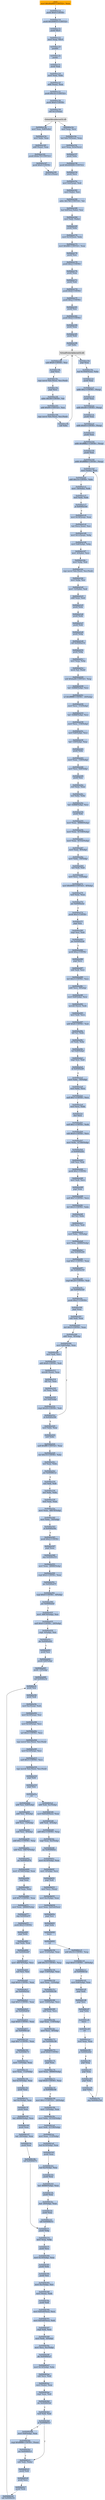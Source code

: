 digraph G {
node[shape=rectangle,style=filled,fillcolor=lightsteelblue,color=lightsteelblue]
bgcolor="transparent"
a0x0040a10fmovl_0x40a000UINT32_eax[label="start\nmovl $0x40a000<UINT32>, %eax",color="lightgrey",fillcolor="orange"];
a0x0040a114pushl_0x0UINT8[label="0x0040a114\npushl $0x0<UINT8>"];
a0x0040a116pushl_0x408055UINT32[label="0x0040a116\npushl $0x408055<UINT32>"];
a0x0040a11bpushl_fs_0[label="0x0040a11b\npushl %fs:0"];
a0x0040a122movl_esp_fs_0[label="0x0040a122\nmovl %esp, %fs:0"];
a0x0040a129pushfw_[label="0x0040a129\npushfw "];
a0x0040a12bpusha_[label="0x0040a12b\npusha "];
a0x0040a12cpushl_eax[label="0x0040a12c\npushl %eax"];
a0x0040a12dmovl_eax_ebx[label="0x0040a12d\nmovl %eax, %ebx"];
a0x0040a12faddl_eax__eax[label="0x0040a12f\naddl (%eax), %eax"];
a0x0040a131pushl_0x32cUINT32[label="0x0040a131\npushl $0x32c<UINT32>"];
a0x0040a136pushl_0x0UINT8[label="0x0040a136\npushl $0x0<UINT8>"];
a0x0040a138call_0x1ceax_[label="0x0040a138\ncall 0x1c(%eax)"];
GlobalAlloc_kernel32_dll[label="GlobalAlloc@kernel32.dll",color="lightgrey",fillcolor="lightgrey"];
a0x0040a13bmovl_eax_0x8ebx_[label="0x0040a13b\nmovl %eax, 0x8(%ebx)"];
a0x0040a13emovl_ebx_eax[label="0x0040a13e\nmovl %ebx, %eax"];
a0x0040a140addl_eax__eax[label="0x0040a140\naddl (%eax), %eax"];
a0x0040a142pushl_0xbc70UINT32[label="0x0040a142\npushl $0xbc70<UINT32>"];
a0x0040a147pushl_0x0UINT8[label="0x0040a147\npushl $0x0<UINT8>"];
a0x0040a149call_0x1ceax_[label="0x0040a149\ncall 0x1c(%eax)"];
a0x0040a14cmovl_esp_ecx[label="0x0040a14c\nmovl %esp, %ecx"];
a0x0040a14eleal_0xbc70eax__esp[label="0x0040a14e\nleal 0xbc70(%eax), %esp"];
a0x0040a154movl_esp_0x2eecx_[label="0x0040a154\nmovl %esp, 0x2e(%ecx)"];
a0x0040a157pushl_ebx[label="0x0040a157\npushl %ebx"];
a0x0040a158pushl_0x400000UINT32[label="0x0040a158\npushl $0x400000<UINT32>"];
a0x0040a15dpushl_ecx[label="0x0040a15d\npushl %ecx"];
a0x0040a15emovl_0x4esp__edi[label="0x0040a15e\nmovl 0x4(%esp), %edi"];
a0x0040a162movl_ebx__esi[label="0x0040a162\nmovl (%ebx), %esi"];
a0x0040a164addw_0x780UINT16_di[label="0x0040a164\naddw $0x780<UINT16>, %di"];
a0x0040a169leal_0x8esiebx__esi[label="0x0040a169\nleal 0x8(%esi,%ebx), %esi"];
a0x0040a16dmovl_edi_ebx_[label="0x0040a16d\nmovl %edi, (%ebx)"];
a0x0040a16fpushl_ebx[label="0x0040a16f\npushl %ebx"];
a0x0040a170movl_0x10esi__ebx[label="0x0040a170\nmovl 0x10(%esi), %ebx"];
a0x0040a173movl_0x880UINT32_eax[label="0x0040a173\nmovl $0x880<UINT32>, %eax"];
a0x0040a178pushl_esi[label="0x0040a178\npushl %esi"];
a0x0040a179pushl_0x2UINT8[label="0x0040a179\npushl $0x2<UINT8>"];
a0x0040a17bpushl_eax[label="0x0040a17b\npushl %eax"];
a0x0040a17cpushl_edi[label="0x0040a17c\npushl %edi"];
a0x0040a17dpushl_0x6UINT8[label="0x0040a17d\npushl $0x6<UINT8>"];
a0x0040a17fpushl_0xaUINT8[label="0x0040a17f\npushl $0xa<UINT8>"];
a0x0040a181pushl_esi[label="0x0040a181\npushl %esi"];
a0x0040a182pushl_0x4UINT8[label="0x0040a182\npushl $0x4<UINT8>"];
a0x0040a184pushl_eax[label="0x0040a184\npushl %eax"];
a0x0040a185pushl_edi[label="0x0040a185\npushl %edi"];
a0x0040a186call_ebx[label="0x0040a186\ncall %ebx"];
VirtualProtect_kernel32_dll[label="VirtualProtect@kernel32.dll",color="lightgrey",fillcolor="lightgrey"];
a0x0040a188subl_0x8UINT8_esi[label="0x0040a188\nsubl $0x8<UINT8>, %esi"];
a0x0040a18bpopl_ecx[label="0x0040a18b\npopl %ecx"];
a0x0040a18crepz_movsl_ds_esi__es_edi_[label="0x0040a18c\nrepz movsl %ds:(%esi), %es:(%edi)"];
a0x0040a18epopl_ecx[label="0x0040a18e\npopl %ecx"];
a0x0040a18faddw_0x58UINT8_di[label="0x0040a18f\naddw $0x58<UINT8>, %di"];
a0x0040a193addl_0x90UINT32_esi[label="0x0040a193\naddl $0x90<UINT32>, %esi"];
a0x0040a199repz_movsl_ds_esi__es_edi_[label="0x0040a199\nrepz movsl %ds:(%esi), %es:(%edi)"];
a0x0040a19bcall_ebx[label="0x0040a19b\ncall %ebx"];
a0x0040a19dpopl_eax[label="0x0040a19d\npopl %eax"];
a0x0040a19eleal_0x1644eax__ebx[label="0x0040a19e\nleal 0x1644(%eax), %ebx"];
a0x0040a1a4pushl_eax[label="0x0040a1a4\npushl %eax"];
a0x0040a1a5addb_0xcUINT8_esp_[label="0x0040a1a5\naddb $0xc<UINT8>, (%esp)"];
a0x0040a1a9pushl_eax[label="0x0040a1a9\npushl %eax"];
a0x0040a1aaaddb_0x46UINT8_esp_[label="0x0040a1aa\naddb $0x46<UINT8>, (%esp)"];
a0x0040a1aepushl_eax[label="0x0040a1ae\npushl %eax"];
a0x0040a1afaddb_0x65UINT8_esp_[label="0x0040a1af\naddb $0x65<UINT8>, (%esp)"];
a0x0040a1b3pushl_eax[label="0x0040a1b3\npushl %eax"];
a0x0040a1b4addb_0xffffffa1UINT8_esp_[label="0x0040a1b4\naddb $0xffffffa1<UINT8>, (%esp)"];
a0x0040a1b8pushl_eax[label="0x0040a1b8\npushl %eax"];
a0x0040a1b9addb_0xffffffbfUINT8_esp_[label="0x0040a1b9\naddb $0xffffffbf<UINT8>, (%esp)"];
a0x0040a1bdmovl_ebx__ecx[label="0x0040a1bd\nmovl (%ebx), %ecx"];
a0x0040a1bfaddl_0x14UINT8_ebx[label="0x0040a1bf\naddl $0x14<UINT8>, %ebx"];
a0x0040a1c2movl__16ebx__edx[label="0x0040a1c2\nmovl -16(%ebx), %edx"];
a0x0040a1c5testl_edx_edx[label="0x0040a1c5\ntestl %edx, %edx"];
a0x0040a1c7je_0x0040a1bd[label="0x0040a1c7\nje 0x0040a1bd"];
a0x0040a1c9movl_0x18esp__eax[label="0x0040a1c9\nmovl 0x18(%esp), %eax"];
a0x0040a1cdleal_ecxeax__esi[label="0x0040a1cd\nleal (%ecx,%eax), %esi"];
a0x0040a1d0movl_0x1cesp__ebp[label="0x0040a1d0\nmovl 0x1c(%esp), %ebp"];
a0x0040a1d4movl_0x8ebp__ebp[label="0x0040a1d4\nmovl 0x8(%ebp), %ebp"];
a0x0040a1d7movl__4ebx__ecx[label="0x0040a1d7\nmovl -4(%ebx), %ecx"];
a0x0040a1damovl_ebp_edi[label="0x0040a1da\nmovl %ebp, %edi"];
a0x0040a1dcrepz_movsl_ds_esi__es_edi_[label="0x0040a1dc\nrepz movsl %ds:(%esi), %es:(%edi)"];
a0x0040a1demovl_ebp_esi[label="0x0040a1de\nmovl %ebp, %esi"];
a0x0040a1e0movl__12ebx__edi[label="0x0040a1e0\nmovl -12(%ebx), %edi"];
a0x0040a1e3addl_eax_edi[label="0x0040a1e3\naddl %eax, %edi"];
a0x0040a1e5pushl_ebx[label="0x0040a1e5\npushl %ebx"];
a0x0040a1e6pushl_edx[label="0x0040a1e6\npushl %edx"];
a0x0040a1e7pushl_edi[label="0x0040a1e7\npushl %edi"];
a0x0040a1e8pushl_ebp[label="0x0040a1e8\npushl %ebp"];
a0x0040a1e9call_0x0040a21b[label="0x0040a1e9\ncall 0x0040a21b"];
a0x0040a21bpushl_ebp[label="0x0040a21b\npushl %ebp"];
a0x0040a21cmovl_esp_ebp[label="0x0040a21c\nmovl %esp, %ebp"];
a0x0040a21emovb_al_edi_[label="0x0040a21e\nmovb %al, (%edi)"];
a0x0040a220subl_0xbad8UINT32_esp[label="0x0040a220\nsubl $0xbad8<UINT32>, %esp"];
a0x0040a226leal__32888ebp__ecx[label="0x0040a226\nleal -32888(%ebp), %ecx"];
a0x0040a22corl_0xffffffffUINT8__20ebp_[label="0x0040a22c\norl $0xffffffff<UINT8>, -20(%ebp)"];
a0x0040a230movl_ecx__112ebp_[label="0x0040a230\nmovl %ecx, -112(%ebp)"];
a0x0040a233leal__32888ebp__ecx[label="0x0040a233\nleal -32888(%ebp), %ecx"];
a0x0040a239movl_ecx__116ebp_[label="0x0040a239\nmovl %ecx, -116(%ebp)"];
a0x0040a23cmovl_0x8ebp__ecx[label="0x0040a23c\nmovl 0x8(%ebp), %ecx"];
a0x0040a23fleal__120ebp__eax[label="0x0040a23f\nleal -120(%ebp), %eax"];
a0x0040a242pushl_ebx[label="0x0040a242\npushl %ebx"];
a0x0040a243movl_eax__120ebp_[label="0x0040a243\nmovl %eax, -120(%ebp)"];
a0x0040a246movl_ecx_0x8ebp_[label="0x0040a246\nmovl %ecx, 0x8(%ebp)"];
a0x0040a249pushl_esi[label="0x0040a249\npushl %esi"];
a0x0040a24axorl_eax_eax[label="0x0040a24a\nxorl %eax, %eax"];
a0x0040a24cxorl_ebx_ebx[label="0x0040a24c\nxorl %ebx, %ebx"];
a0x0040a24eleal__32888ebp__ecx[label="0x0040a24e\nleal -32888(%ebp), %ecx"];
a0x0040a254pushl_edi[label="0x0040a254\npushl %edi"];
a0x0040a255movl_eax__46680ebp_[label="0x0040a255\nmovl %eax, -46680(%ebp)"];
a0x0040a25bmovl_eax__41536ebp_[label="0x0040a25b\nmovl %eax, -41536(%ebp)"];
a0x0040a261movl_eax__41532ebp_[label="0x0040a261\nmovl %eax, -41532(%ebp)"];
a0x0040a267movl_eax__8ebp_[label="0x0040a267\nmovl %eax, -8(%ebp)"];
a0x0040a26amovl_ebx__16ebp_[label="0x0040a26a\nmovl %ebx, -16(%ebp)"];
a0x0040a26dxorl_edi_edi[label="0x0040a26d\nxorl %edi, %edi"];
a0x0040a26fmovl_ecx__12ebp_[label="0x0040a26f\nmovl %ecx, -12(%ebp)"];
a0x0040a272movl_0x8000UINT32__4ebp_[label="0x0040a272\nmovl $0x8000<UINT32>, -4(%ebp)"];
a0x0040a279testl_eax_eax[label="0x0040a279\ntestl %eax, %eax"];
a0x0040a27bjne_0x0040a2ee[label="0x0040a27b\njne 0x0040a2ee"];
a0x0040a27dpushl_0x3UINT8[label="0x0040a27d\npushl $0x3<UINT8>"];
a0x0040a27fpopl_esi[label="0x0040a27f\npopl %esi"];
a0x0040a280cmpl_esi_edi[label="0x0040a280\ncmpl %esi, %edi"];
a0x0040a282jae_0x0040a2a8[label="0x0040a282\njae 0x0040a2a8"];
a0x0040a284pushl_0xaUINT8[label="0x0040a284\npushl $0xa<UINT8>"];
a0x0040a286popl_ecx[label="0x0040a286\npopl %ecx"];
a0x0040a287subl_edi_ecx[label="0x0040a287\nsubl %edi, %ecx"];
a0x0040a289shrl_0x3UINT8_ecx[label="0x0040a289\nshrl $0x3<UINT8>, %ecx"];
a0x0040a28caddl_ecx__8ebp_[label="0x0040a28c\naddl %ecx, -8(%ebp)"];
a0x0040a28fmovl_0x8ebp__ecx[label="0x0040a28f\nmovl 0x8(%ebp), %ecx"];
a0x0040a292movzbl_ecx__edx[label="0x0040a292\nmovzbl (%ecx), %edx"];
a0x0040a295movl_edi_ecx[label="0x0040a295\nmovl %edi, %ecx"];
a0x0040a297addl_0x8UINT8_edi[label="0x0040a297\naddl $0x8<UINT8>, %edi"];
a0x0040a29ashll_cl_edx[label="0x0040a29a\nshll %cl, %edx"];
a0x0040a29corl_edx_ebx[label="0x0040a29c\norl %edx, %ebx"];
a0x0040a29eincl_0x8ebp_[label="0x0040a29e\nincl 0x8(%ebp)"];
a0x0040a2a1cmpl_esi_edi[label="0x0040a2a1\ncmpl %esi, %edi"];
a0x0040a2a3jb_0x0040a28f[label="0x0040a2a3\njb 0x0040a28f"];
a0x0040a2a5movl_ebx__16ebp_[label="0x0040a2a5\nmovl %ebx, -16(%ebp)"];
a0x0040a2a8movl_ebx_ecx[label="0x0040a2a8\nmovl %ebx, %ecx"];
a0x0040a2aaandl_0x7UINT8_ecx[label="0x0040a2aa\nandl $0x7<UINT8>, %ecx"];
a0x0040a2admovl_ecx_edx[label="0x0040a2ad\nmovl %ecx, %edx"];
a0x0040a2afshrl_ecx[label="0x0040a2af\nshrl %ecx"];
a0x0040a2b1andl_0x1UINT8_edx[label="0x0040a2b1\nandl $0x1<UINT8>, %edx"];
a0x0040a2b4subl_0x0UINT8_ecx[label="0x0040a2b4\nsubl $0x0<UINT8>, %ecx"];
a0x0040a2b7movl_edx__41540ebp_[label="0x0040a2b7\nmovl %edx, -41540(%ebp)"];
a0x0040a2bdje_0x0040a2d2[label="0x0040a2bd\nje 0x0040a2d2"];
a0x0040a2d2subl_esi_edi[label="0x0040a2d2\nsubl %esi, %edi"];
a0x0040a2d4pushl_0x1UINT8[label="0x0040a2d4\npushl $0x1<UINT8>"];
a0x0040a2d6movl_edi_ecx[label="0x0040a2d6\nmovl %edi, %ecx"];
a0x0040a2d8popl_eax[label="0x0040a2d8\npopl %eax"];
a0x0040a2d9andl_0x7UINT8_ecx[label="0x0040a2d9\nandl $0x7<UINT8>, %ecx"];
a0x0040a2dcshrl_0x3UINT8_ebx[label="0x0040a2dc\nshrl $0x3<UINT8>, %ebx"];
a0x0040a2dfshrl_cl_ebx[label="0x0040a2df\nshrl %cl, %ebx"];
a0x0040a2e1subl_ecx_edi[label="0x0040a2e1\nsubl %ecx, %edi"];
a0x0040a2e3movl_ebx__16ebp_[label="0x0040a2e3\nmovl %ebx, -16(%ebp)"];
a0x0040a2e6movl_eax__46680ebp_[label="0x0040a2e6\nmovl %eax, -46680(%ebp)"];
a0x0040a2ecjmp_0x0040a2f4[label="0x0040a2ec\njmp 0x0040a2f4"];
a0x0040a2f4cmpl_0x1UINT8_eax[label="0x0040a2f4\ncmpl $0x1<UINT8>, %eax"];
a0x0040a2f7jne_0x0040a359[label="0x0040a2f7\njne 0x0040a359"];
a0x0040a2f9cmpl_0x20UINT8_edi[label="0x0040a2f9\ncmpl $0x20<UINT8>, %edi"];
a0x0040a2fcjae_0x0040a320[label="0x0040a2fc\njae 0x0040a320"];
a0x0040a2fepushl_0x27UINT8[label="0x0040a2fe\npushl $0x27<UINT8>"];
a0x0040a300popl_eax[label="0x0040a300\npopl %eax"];
a0x0040a301subl_edi_eax[label="0x0040a301\nsubl %edi, %eax"];
a0x0040a303shrl_0x3UINT8_eax[label="0x0040a303\nshrl $0x3<UINT8>, %eax"];
a0x0040a306addl_eax__8ebp_[label="0x0040a306\naddl %eax, -8(%ebp)"];
a0x0040a309movl_0x8ebp__eax[label="0x0040a309\nmovl 0x8(%ebp), %eax"];
a0x0040a30cmovl_edi_ecx[label="0x0040a30c\nmovl %edi, %ecx"];
a0x0040a30eaddl_0x8UINT8_edi[label="0x0040a30e\naddl $0x8<UINT8>, %edi"];
a0x0040a311movzbl_eax__eax[label="0x0040a311\nmovzbl (%eax), %eax"];
a0x0040a314shll_cl_eax[label="0x0040a314\nshll %cl, %eax"];
a0x0040a316orl_eax_ebx[label="0x0040a316\norl %eax, %ebx"];
a0x0040a318incl_0x8ebp_[label="0x0040a318\nincl 0x8(%ebp)"];
a0x0040a31bcmpl_0x20UINT8_edi[label="0x0040a31b\ncmpl $0x20<UINT8>, %edi"];
a0x0040a31ejb_0x0040a309[label="0x0040a31e\njb 0x0040a309"];
a0x0040a320movl_ebx_eax[label="0x0040a320\nmovl %ebx, %eax"];
a0x0040a322notl_ebx[label="0x0040a322\nnotl %ebx"];
a0x0040a324andl_0xffffUINT32_eax[label="0x0040a324\nandl $0xffff<UINT32>, %eax"];
a0x0040a329shrl_0x10UINT8_ebx[label="0x0040a329\nshrl $0x10<UINT8>, %ebx"];
a0x0040a32cxorl_eax_ebx[label="0x0040a32c\nxorl %eax, %ebx"];
a0x0040a32ejne_0x0040b1ce[label="0x0040a32e\njne 0x0040b1ce"];
a0x0040a334xorl_edi_edi[label="0x0040a334\nxorl %edi, %edi"];
a0x0040a336xorl_ebx_ebx[label="0x0040a336\nxorl %ebx, %ebx"];
a0x0040a338testl_eax_eax[label="0x0040a338\ntestl %eax, %eax"];
a0x0040a33amovl_eax__46676ebp_[label="0x0040a33a\nmovl %eax, -46676(%ebp)"];
a0x0040a340movl_ebx__16ebp_[label="0x0040a340\nmovl %ebx, -16(%ebp)"];
a0x0040a343je_0x0040a34a[label="0x0040a343\nje 0x0040a34a"];
a0x0040a345pushl_0x2UINT8[label="0x0040a345\npushl $0x2<UINT8>"];
a0x0040a347popl_eax[label="0x0040a347\npopl %eax"];
a0x0040a348jmp_0x0040a353[label="0x0040a348\njmp 0x0040a353"];
a0x0040a353movl_eax__46680ebp_[label="0x0040a353\nmovl %eax, -46680(%ebp)"];
a0x0040a359cmpl_0x2UINT8_eax[label="0x0040a359\ncmpl $0x2<UINT8>, %eax"];
a0x0040a35cjne_0x0040a47f[label="0x0040a35c\njne 0x0040a47f"];
a0x0040a362cmpl_0x0UINT8__4ebp_[label="0x0040a362\ncmpl $0x0<UINT8>, -4(%ebp)"];
a0x0040a366jne_0x0040a42f[label="0x0040a366\njne 0x0040a42f"];
a0x0040a42fmovl__46676ebp__esi[label="0x0040a42f\nmovl -46676(%ebp), %esi"];
a0x0040a435andl_0x0UINT8__20ebp_[label="0x0040a435\nandl $0x0<UINT8>, -20(%ebp)"];
a0x0040a439cmpl__4ebp__esi[label="0x0040a439\ncmpl -4(%ebp), %esi"];
a0x0040a43cjbe_0x0040a441[label="0x0040a43c\njbe 0x0040a441"];
a0x0040a441pushl_esi[label="0x0040a441\npushl %esi"];
a0x0040a442pushl_0x8ebp_[label="0x0040a442\npushl 0x8(%ebp)"];
a0x0040a445pushl__12ebp_[label="0x0040a445\npushl -12(%ebp)"];
a0x0040a448call_0x0040a1fc[label="0x0040a448\ncall 0x0040a1fc"];
a0x0040a1fcpushl_esi[label="0x0040a1fc\npushl %esi"];
a0x0040a1fdpushl_edi[label="0x0040a1fd\npushl %edi"];
a0x0040a1femovl_0xcesp__edi[label="0x0040a1fe\nmovl 0xc(%esp), %edi"];
a0x0040a202movl_0x10esp__esi[label="0x0040a202\nmovl 0x10(%esp), %esi"];
a0x0040a206movl_0x14esp__ecx[label="0x0040a206\nmovl 0x14(%esp), %ecx"];
a0x0040a20asarl_0x2UINT8_ecx[label="0x0040a20a\nsarl $0x2<UINT8>, %ecx"];
a0x0040a20drepz_movsl_ds_esi__es_edi_[label="0x0040a20d\nrepz movsl %ds:(%esi), %es:(%edi)"];
a0x0040a20fmovl_0x14esp__ecx[label="0x0040a20f\nmovl 0x14(%esp), %ecx"];
a0x0040a213andl_0x3UINT8_ecx[label="0x0040a213\nandl $0x3<UINT8>, %ecx"];
a0x0040a216repz_movsb_ds_esi__es_edi_[label="0x0040a216\nrepz movsb %ds:(%esi), %es:(%edi)"];
a0x0040a218popl_edi[label="0x0040a218\npopl %edi"];
a0x0040a219popl_esi[label="0x0040a219\npopl %esi"];
a0x0040a21aret[label="0x0040a21a\nret"];
a0x0040a44daddl_esi_0x8ebp_[label="0x0040a44d\naddl %esi, 0x8(%ebp)"];
a0x0040a450addl_esi__8ebp_[label="0x0040a450\naddl %esi, -8(%ebp)"];
a0x0040a453addl_esi__12ebp_[label="0x0040a453\naddl %esi, -12(%ebp)"];
a0x0040a456subl_esi__4ebp_[label="0x0040a456\nsubl %esi, -4(%ebp)"];
a0x0040a459addl_0xcUINT8_esp[label="0x0040a459\naddl $0xc<UINT8>, %esp"];
a0x0040a45csubl_esi__46676ebp_[label="0x0040a45c\nsubl %esi, -46676(%ebp)"];
a0x0040a462jne_0x0040a479[label="0x0040a462\njne 0x0040a479"];
a0x0040a464movl__41540ebp__eax[label="0x0040a464\nmovl -41540(%ebp), %eax"];
a0x0040a46anegl_eax[label="0x0040a46a\nnegl %eax"];
a0x0040a46csbbl_eax_eax[label="0x0040a46c\nsbbl %eax, %eax"];
a0x0040a46eandl_0x7UINT8_eax[label="0x0040a46e\nandl $0x7<UINT8>, %eax"];
a0x0040a471movl_eax__46680ebp_[label="0x0040a471\nmovl %eax, -46680(%ebp)"];
a0x0040a477jmp_0x0040a47f[label="0x0040a477\njmp 0x0040a47f"];
a0x0040a47fpushl_0x3UINT8[label="0x0040a47f\npushl $0x3<UINT8>"];
a0x0040a481popl_edx[label="0x0040a481\npopl %edx"];
a0x0040a482cmpl_edx_eax[label="0x0040a482\ncmpl %edx, %eax"];
a0x0040a484jne_0x0040a4d7[label="0x0040a484\njne 0x0040a4d7"];
a0x0040a4d7movl__46676ebp__ecx[label="0x0040a4d7\nmovl -46676(%ebp), %ecx"];
a0x0040a4ddxorl_esi_esi[label="0x0040a4dd\nxorl %esi, %esi"];
a0x0040a4dfcmpl_0x4UINT8_eax[label="0x0040a4df\ncmpl $0x4<UINT8>, %eax"];
a0x0040a4e2jne_0x0040a5e2[label="0x0040a4e2\njne 0x0040a5e2"];
a0x0040a5e2cmpl_0x5UINT8_eax[label="0x0040a5e2\ncmpl $0x5<UINT8>, %eax"];
a0x0040a5e5jne_0x0040a834[label="0x0040a5e5\njne 0x0040a834"];
a0x0040a834cmpl_0x6UINT8_eax[label="0x0040a834\ncmpl $0x6<UINT8>, %eax"];
a0x0040a837jne_0x0040b12d[label="0x0040a837\njne 0x0040b12d"];
a0x0040b12dcmpl_0x7UINT8_eax[label="0x0040b12d\ncmpl $0x7<UINT8>, %eax"];
a0x0040b130jne_0x0040b17c[label="0x0040b130\njne 0x0040b17c"];
a0x0040b132movl__12ebp__eax[label="0x0040b132\nmovl -12(%ebp), %eax"];
a0x0040b135movl_eax__112ebp_[label="0x0040b135\nmovl %eax, -112(%ebp)"];
a0x0040b138leal_0x10ebp__eax[label="0x0040b138\nleal 0x10(%ebp), %eax"];
a0x0040b13bpushl_eax[label="0x0040b13b\npushl %eax"];
a0x0040b13cleal_0xcebp__eax[label="0x0040b13c\nleal 0xc(%ebp), %eax"];
a0x0040b13fpushl_eax[label="0x0040b13f\npushl %eax"];
a0x0040b140leal__46680ebp__eax[label="0x0040b140\nleal -46680(%ebp), %eax"];
a0x0040b146pushl_eax[label="0x0040b146\npushl %eax"];
a0x0040b147leal__20ebp__eax[label="0x0040b147\nleal -20(%ebp), %eax"];
a0x0040b14apushl_eax[label="0x0040b14a\npushl %eax"];
a0x0040b14bcall_0x0040b57c[label="0x0040b14b\ncall 0x0040b57c"];
a0x0040b57cpushl_ebp[label="0x0040b57c\npushl %ebp"];
a0x0040b57dmovl_esp_ebp[label="0x0040b57d\nmovl %esp, %ebp"];
a0x0040b57fpushl_ecx[label="0x0040b57f\npushl %ecx"];
a0x0040b580movl_0x10ebp__eax[label="0x0040b580\nmovl 0x10(%ebp), %eax"];
a0x0040b583pushl_ebx[label="0x0040b583\npushl %ebx"];
a0x0040b584pushl_esi[label="0x0040b584\npushl %esi"];
a0x0040b585movl_0xcebp__esi[label="0x0040b585\nmovl 0xc(%ebp), %esi"];
a0x0040b588movl_eax__edx[label="0x0040b588\nmovl (%eax), %edx"];
a0x0040b58apushl_edi[label="0x0040b58a\npushl %edi"];
a0x0040b58bmovl_0xb5e4esi__ecx[label="0x0040b58b\nmovl 0xb5e4(%esi), %ecx"];
a0x0040b591movl_0xb5e8esi__edi[label="0x0040b591\nmovl 0xb5e8(%esi), %edi"];
a0x0040b597cmpl_edi_ecx[label="0x0040b597\ncmpl %edi, %ecx"];
a0x0040b599movl_edx__4ebp_[label="0x0040b599\nmovl %edx, -4(%ebp)"];
a0x0040b59cmovl_ecx_0xcebp_[label="0x0040b59c\nmovl %ecx, 0xc(%ebp)"];
a0x0040b59fjbe_0x0040b5a7[label="0x0040b59f\njbe 0x0040b5a7"];
a0x0040b5a7movl_0x14ebp__ebx[label="0x0040b5a7\nmovl 0x14(%ebp), %ebx"];
a0x0040b5aasubl_ecx_edi[label="0x0040b5aa\nsubl %ecx, %edi"];
a0x0040b5acmovl_ebx__eax[label="0x0040b5ac\nmovl (%ebx), %eax"];
a0x0040b5aecmpl_eax_edi[label="0x0040b5ae\ncmpl %eax, %edi"];
a0x0040b5b0jbe_0x0040b5b4[label="0x0040b5b0\njbe 0x0040b5b4"];
a0x0040b5b4testl_edi_edi[label="0x0040b5b4\ntestl %edi, %edi"];
a0x0040b5b6je_0x0040b5c3[label="0x0040b5b6\nje 0x0040b5c3"];
a0x0040b5b8movl_0x8ebp__eax[label="0x0040b5b8\nmovl 0x8(%ebp), %eax"];
a0x0040b5bbcmpl_0xffffffffUINT8_eax_[label="0x0040b5bb\ncmpl $0xffffffff<UINT8>, (%eax)"];
a0x0040b5bejne_0x0040b5c3[label="0x0040b5be\njne 0x0040b5c3"];
a0x0040b5c3subl_edi_ebx_[label="0x0040b5c3\nsubl %edi, (%ebx)"];
a0x0040b5c5pushl_edi[label="0x0040b5c5\npushl %edi"];
a0x0040b5c6pushl_ecx[label="0x0040b5c6\npushl %ecx"];
a0x0040b5c7pushl_edx[label="0x0040b5c7\npushl %edx"];
a0x0040b5c8call_0x0040a1fc[label="0x0040b5c8\ncall 0x0040a1fc"];
a0x0040b5cdaddl_edi_0xcebp_[label="0x0040b5cd\naddl %edi, 0xc(%ebp)"];
a0x0040b5d0movl_0xb5e0esi__eax[label="0x0040b5d0\nmovl 0xb5e0(%esi), %eax"];
a0x0040b5d6addl_edi__4ebp_[label="0x0040b5d6\naddl %edi, -4(%ebp)"];
a0x0040b5d9addl_0xcUINT8_esp[label="0x0040b5d9\naddl $0xc<UINT8>, %esp"];
a0x0040b5dccmpl_eax_0xcebp_[label="0x0040b5dc\ncmpl %eax, 0xc(%ebp)"];
a0x0040b5dfjne_0x0040b62c[label="0x0040b5df\njne 0x0040b62c"];
a0x0040b62cmovl_0x10ebp__eax[label="0x0040b62c\nmovl 0x10(%ebp), %eax"];
a0x0040b62fmovl__4ebp__ecx[label="0x0040b62f\nmovl -4(%ebp), %ecx"];
a0x0040b632popl_edi[label="0x0040b632\npopl %edi"];
a0x0040b633movl_ecx_eax_[label="0x0040b633\nmovl %ecx, (%eax)"];
a0x0040b635movl_0xcebp__eax[label="0x0040b635\nmovl 0xc(%ebp), %eax"];
a0x0040b638movl_eax_0xb5e4esi_[label="0x0040b638\nmovl %eax, 0xb5e4(%esi)"];
a0x0040b63epopl_esi[label="0x0040b63e\npopl %esi"];
a0x0040b63fpopl_ebx[label="0x0040b63f\npopl %ebx"];
a0x0040b640leave_[label="0x0040b640\nleave "];
a0x0040b641ret[label="0x0040b641\nret"];
a0x0040b150movl__112ebp__eax[label="0x0040b150\nmovl -112(%ebp), %eax"];
a0x0040b153addl_0x10UINT8_esp[label="0x0040b153\naddl $0x10<UINT8>, %esp"];
a0x0040b156cmpl__116ebp__eax[label="0x0040b156\ncmpl -116(%ebp), %eax"];
a0x0040b159movl_eax__12ebp_[label="0x0040b159\nmovl %eax, -12(%ebp)"];
a0x0040b15cjae_0x0040b166[label="0x0040b15c\njae 0x0040b166"];
a0x0040b166movl__120ebp__ecx[label="0x0040b166\nmovl -120(%ebp), %ecx"];
a0x0040b169subl_eax_ecx[label="0x0040b169\nsubl %eax, %ecx"];
a0x0040b16bcmpl_eax__116ebp_[label="0x0040b16b\ncmpl %eax, -116(%ebp)"];
a0x0040b16emovl_ecx__4ebp_[label="0x0040b16e\nmovl %ecx, -4(%ebp)"];
a0x0040b171jne_0x0040b186[label="0x0040b171\njne 0x0040b186"];
a0x0040b173pushl_0x8UINT8[label="0x0040b173\npushl $0x8<UINT8>"];
a0x0040b175popl_eax[label="0x0040b175\npopl %eax"];
a0x0040b176movl_eax__46680ebp_[label="0x0040b176\nmovl %eax, -46680(%ebp)"];
a0x0040b17ccmpl_0x8UINT8_eax[label="0x0040b17c\ncmpl $0x8<UINT8>, %eax"];
a0x0040b17fje_0x0040b194[label="0x0040b17f\nje 0x0040b194"];
a0x0040b194movl_0x1UINT32__20ebp_[label="0x0040b194\nmovl $0x1<UINT32>, -20(%ebp)"];
a0x0040b19bmovl__12ebp__eax[label="0x0040b19b\nmovl -12(%ebp), %eax"];
a0x0040b19emovl_ebx__41532ebp_[label="0x0040b19e\nmovl %ebx, -41532(%ebp)"];
a0x0040b1a4movl_edi__41536ebp_[label="0x0040b1a4\nmovl %edi, -41536(%ebp)"];
a0x0040b1aamovl_eax__112ebp_[label="0x0040b1aa\nmovl %eax, -112(%ebp)"];
a0x0040b1adleal_0x10ebp__eax[label="0x0040b1ad\nleal 0x10(%ebp), %eax"];
a0x0040b1b0pushl_eax[label="0x0040b1b0\npushl %eax"];
a0x0040b1b1leal_0xcebp__eax[label="0x0040b1b1\nleal 0xc(%ebp), %eax"];
a0x0040b1b4pushl_eax[label="0x0040b1b4\npushl %eax"];
a0x0040b1b5leal__46680ebp__eax[label="0x0040b1b5\nleal -46680(%ebp), %eax"];
a0x0040b1bbpushl_eax[label="0x0040b1bb\npushl %eax"];
a0x0040b1bcleal__20ebp__eax[label="0x0040b1bc\nleal -20(%ebp), %eax"];
a0x0040b1bfpushl_eax[label="0x0040b1bf\npushl %eax"];
a0x0040b1c0call_0x0040b57c[label="0x0040b1c0\ncall 0x0040b57c"];
a0x0040b1c5addl_0x10UINT8_esp[label="0x0040b1c5\naddl $0x10<UINT8>, %esp"];
a0x0040b1c8cmpl_0x0UINT8__20ebp_[label="0x0040b1c8\ncmpl $0x0<UINT8>, -20(%ebp)"];
a0x0040b1ccjnl_0x0040b1d2[label="0x0040b1cc\njnl 0x0040b1d2"];
a0x0040b1d2movl_0x8ebp__eax[label="0x0040b1d2\nmovl 0x8(%ebp), %eax"];
a0x0040b1d5popl_edi[label="0x0040b1d5\npopl %edi"];
a0x0040b1d6popl_esi[label="0x0040b1d6\npopl %esi"];
a0x0040b1d7popl_ebx[label="0x0040b1d7\npopl %ebx"];
a0x0040b1d8leave_[label="0x0040b1d8\nleave "];
a0x0040b1d9ret[label="0x0040b1d9\nret"];
a0x0040a1eetestl_eax_eax[label="0x0040a1ee\ntestl %eax, %eax"];
a0x0040a1f0je_0x0040a0d2[label="0x0040a1f0\nje 0x0040a0d2"];
a0x0040a1f6popl_esp[label="0x0040a1f6\npopl %esp"];
a0x0040a1f7popl_eax[label="0x0040a1f7\npopl %eax"];
a0x0040a1f8popl_edx[label="0x0040a1f8\npopl %edx"];
a0x0040a1f9popl_ebx[label="0x0040a1f9\npopl %ebx"];
a0x0040a1fajmp_0x0040a1bd[label="0x0040a1fa\njmp 0x0040a1bd"];
a0x0040a10fmovl_0x40a000UINT32_eax -> a0x0040a114pushl_0x0UINT8 [color="#000000"];
a0x0040a114pushl_0x0UINT8 -> a0x0040a116pushl_0x408055UINT32 [color="#000000"];
a0x0040a116pushl_0x408055UINT32 -> a0x0040a11bpushl_fs_0 [color="#000000"];
a0x0040a11bpushl_fs_0 -> a0x0040a122movl_esp_fs_0 [color="#000000"];
a0x0040a122movl_esp_fs_0 -> a0x0040a129pushfw_ [color="#000000"];
a0x0040a129pushfw_ -> a0x0040a12bpusha_ [color="#000000"];
a0x0040a12bpusha_ -> a0x0040a12cpushl_eax [color="#000000"];
a0x0040a12cpushl_eax -> a0x0040a12dmovl_eax_ebx [color="#000000"];
a0x0040a12dmovl_eax_ebx -> a0x0040a12faddl_eax__eax [color="#000000"];
a0x0040a12faddl_eax__eax -> a0x0040a131pushl_0x32cUINT32 [color="#000000"];
a0x0040a131pushl_0x32cUINT32 -> a0x0040a136pushl_0x0UINT8 [color="#000000"];
a0x0040a136pushl_0x0UINT8 -> a0x0040a138call_0x1ceax_ [color="#000000"];
a0x0040a138call_0x1ceax_ -> GlobalAlloc_kernel32_dll [color="#000000"];
GlobalAlloc_kernel32_dll -> a0x0040a13bmovl_eax_0x8ebx_ [color="#000000"];
a0x0040a13bmovl_eax_0x8ebx_ -> a0x0040a13emovl_ebx_eax [color="#000000"];
a0x0040a13emovl_ebx_eax -> a0x0040a140addl_eax__eax [color="#000000"];
a0x0040a140addl_eax__eax -> a0x0040a142pushl_0xbc70UINT32 [color="#000000"];
a0x0040a142pushl_0xbc70UINT32 -> a0x0040a147pushl_0x0UINT8 [color="#000000"];
a0x0040a147pushl_0x0UINT8 -> a0x0040a149call_0x1ceax_ [color="#000000"];
a0x0040a149call_0x1ceax_ -> GlobalAlloc_kernel32_dll [color="#000000"];
GlobalAlloc_kernel32_dll -> a0x0040a14cmovl_esp_ecx [color="#000000"];
a0x0040a14cmovl_esp_ecx -> a0x0040a14eleal_0xbc70eax__esp [color="#000000"];
a0x0040a14eleal_0xbc70eax__esp -> a0x0040a154movl_esp_0x2eecx_ [color="#000000"];
a0x0040a154movl_esp_0x2eecx_ -> a0x0040a157pushl_ebx [color="#000000"];
a0x0040a157pushl_ebx -> a0x0040a158pushl_0x400000UINT32 [color="#000000"];
a0x0040a158pushl_0x400000UINT32 -> a0x0040a15dpushl_ecx [color="#000000"];
a0x0040a15dpushl_ecx -> a0x0040a15emovl_0x4esp__edi [color="#000000"];
a0x0040a15emovl_0x4esp__edi -> a0x0040a162movl_ebx__esi [color="#000000"];
a0x0040a162movl_ebx__esi -> a0x0040a164addw_0x780UINT16_di [color="#000000"];
a0x0040a164addw_0x780UINT16_di -> a0x0040a169leal_0x8esiebx__esi [color="#000000"];
a0x0040a169leal_0x8esiebx__esi -> a0x0040a16dmovl_edi_ebx_ [color="#000000"];
a0x0040a16dmovl_edi_ebx_ -> a0x0040a16fpushl_ebx [color="#000000"];
a0x0040a16fpushl_ebx -> a0x0040a170movl_0x10esi__ebx [color="#000000"];
a0x0040a170movl_0x10esi__ebx -> a0x0040a173movl_0x880UINT32_eax [color="#000000"];
a0x0040a173movl_0x880UINT32_eax -> a0x0040a178pushl_esi [color="#000000"];
a0x0040a178pushl_esi -> a0x0040a179pushl_0x2UINT8 [color="#000000"];
a0x0040a179pushl_0x2UINT8 -> a0x0040a17bpushl_eax [color="#000000"];
a0x0040a17bpushl_eax -> a0x0040a17cpushl_edi [color="#000000"];
a0x0040a17cpushl_edi -> a0x0040a17dpushl_0x6UINT8 [color="#000000"];
a0x0040a17dpushl_0x6UINT8 -> a0x0040a17fpushl_0xaUINT8 [color="#000000"];
a0x0040a17fpushl_0xaUINT8 -> a0x0040a181pushl_esi [color="#000000"];
a0x0040a181pushl_esi -> a0x0040a182pushl_0x4UINT8 [color="#000000"];
a0x0040a182pushl_0x4UINT8 -> a0x0040a184pushl_eax [color="#000000"];
a0x0040a184pushl_eax -> a0x0040a185pushl_edi [color="#000000"];
a0x0040a185pushl_edi -> a0x0040a186call_ebx [color="#000000"];
a0x0040a186call_ebx -> VirtualProtect_kernel32_dll [color="#000000"];
VirtualProtect_kernel32_dll -> a0x0040a188subl_0x8UINT8_esi [color="#000000"];
a0x0040a188subl_0x8UINT8_esi -> a0x0040a18bpopl_ecx [color="#000000"];
a0x0040a18bpopl_ecx -> a0x0040a18crepz_movsl_ds_esi__es_edi_ [color="#000000"];
a0x0040a18crepz_movsl_ds_esi__es_edi_ -> a0x0040a18epopl_ecx [color="#000000"];
a0x0040a18epopl_ecx -> a0x0040a18faddw_0x58UINT8_di [color="#000000"];
a0x0040a18faddw_0x58UINT8_di -> a0x0040a193addl_0x90UINT32_esi [color="#000000"];
a0x0040a193addl_0x90UINT32_esi -> a0x0040a199repz_movsl_ds_esi__es_edi_ [color="#000000"];
a0x0040a199repz_movsl_ds_esi__es_edi_ -> a0x0040a19bcall_ebx [color="#000000"];
a0x0040a19bcall_ebx -> VirtualProtect_kernel32_dll [color="#000000"];
VirtualProtect_kernel32_dll -> a0x0040a19dpopl_eax [color="#000000"];
a0x0040a19dpopl_eax -> a0x0040a19eleal_0x1644eax__ebx [color="#000000"];
a0x0040a19eleal_0x1644eax__ebx -> a0x0040a1a4pushl_eax [color="#000000"];
a0x0040a1a4pushl_eax -> a0x0040a1a5addb_0xcUINT8_esp_ [color="#000000"];
a0x0040a1a5addb_0xcUINT8_esp_ -> a0x0040a1a9pushl_eax [color="#000000"];
a0x0040a1a9pushl_eax -> a0x0040a1aaaddb_0x46UINT8_esp_ [color="#000000"];
a0x0040a1aaaddb_0x46UINT8_esp_ -> a0x0040a1aepushl_eax [color="#000000"];
a0x0040a1aepushl_eax -> a0x0040a1afaddb_0x65UINT8_esp_ [color="#000000"];
a0x0040a1afaddb_0x65UINT8_esp_ -> a0x0040a1b3pushl_eax [color="#000000"];
a0x0040a1b3pushl_eax -> a0x0040a1b4addb_0xffffffa1UINT8_esp_ [color="#000000"];
a0x0040a1b4addb_0xffffffa1UINT8_esp_ -> a0x0040a1b8pushl_eax [color="#000000"];
a0x0040a1b8pushl_eax -> a0x0040a1b9addb_0xffffffbfUINT8_esp_ [color="#000000"];
a0x0040a1b9addb_0xffffffbfUINT8_esp_ -> a0x0040a1bdmovl_ebx__ecx [color="#000000"];
a0x0040a1bdmovl_ebx__ecx -> a0x0040a1bfaddl_0x14UINT8_ebx [color="#000000"];
a0x0040a1bfaddl_0x14UINT8_ebx -> a0x0040a1c2movl__16ebx__edx [color="#000000"];
a0x0040a1c2movl__16ebx__edx -> a0x0040a1c5testl_edx_edx [color="#000000"];
a0x0040a1c5testl_edx_edx -> a0x0040a1c7je_0x0040a1bd [color="#000000"];
a0x0040a1c7je_0x0040a1bd -> a0x0040a1c9movl_0x18esp__eax [color="#000000",label="F"];
a0x0040a1c9movl_0x18esp__eax -> a0x0040a1cdleal_ecxeax__esi [color="#000000"];
a0x0040a1cdleal_ecxeax__esi -> a0x0040a1d0movl_0x1cesp__ebp [color="#000000"];
a0x0040a1d0movl_0x1cesp__ebp -> a0x0040a1d4movl_0x8ebp__ebp [color="#000000"];
a0x0040a1d4movl_0x8ebp__ebp -> a0x0040a1d7movl__4ebx__ecx [color="#000000"];
a0x0040a1d7movl__4ebx__ecx -> a0x0040a1damovl_ebp_edi [color="#000000"];
a0x0040a1damovl_ebp_edi -> a0x0040a1dcrepz_movsl_ds_esi__es_edi_ [color="#000000"];
a0x0040a1dcrepz_movsl_ds_esi__es_edi_ -> a0x0040a1demovl_ebp_esi [color="#000000"];
a0x0040a1demovl_ebp_esi -> a0x0040a1e0movl__12ebx__edi [color="#000000"];
a0x0040a1e0movl__12ebx__edi -> a0x0040a1e3addl_eax_edi [color="#000000"];
a0x0040a1e3addl_eax_edi -> a0x0040a1e5pushl_ebx [color="#000000"];
a0x0040a1e5pushl_ebx -> a0x0040a1e6pushl_edx [color="#000000"];
a0x0040a1e6pushl_edx -> a0x0040a1e7pushl_edi [color="#000000"];
a0x0040a1e7pushl_edi -> a0x0040a1e8pushl_ebp [color="#000000"];
a0x0040a1e8pushl_ebp -> a0x0040a1e9call_0x0040a21b [color="#000000"];
a0x0040a1e9call_0x0040a21b -> a0x0040a21bpushl_ebp [color="#000000"];
a0x0040a21bpushl_ebp -> a0x0040a21cmovl_esp_ebp [color="#000000"];
a0x0040a21cmovl_esp_ebp -> a0x0040a21emovb_al_edi_ [color="#000000"];
a0x0040a21emovb_al_edi_ -> a0x0040a220subl_0xbad8UINT32_esp [color="#000000"];
a0x0040a220subl_0xbad8UINT32_esp -> a0x0040a226leal__32888ebp__ecx [color="#000000"];
a0x0040a226leal__32888ebp__ecx -> a0x0040a22corl_0xffffffffUINT8__20ebp_ [color="#000000"];
a0x0040a22corl_0xffffffffUINT8__20ebp_ -> a0x0040a230movl_ecx__112ebp_ [color="#000000"];
a0x0040a230movl_ecx__112ebp_ -> a0x0040a233leal__32888ebp__ecx [color="#000000"];
a0x0040a233leal__32888ebp__ecx -> a0x0040a239movl_ecx__116ebp_ [color="#000000"];
a0x0040a239movl_ecx__116ebp_ -> a0x0040a23cmovl_0x8ebp__ecx [color="#000000"];
a0x0040a23cmovl_0x8ebp__ecx -> a0x0040a23fleal__120ebp__eax [color="#000000"];
a0x0040a23fleal__120ebp__eax -> a0x0040a242pushl_ebx [color="#000000"];
a0x0040a242pushl_ebx -> a0x0040a243movl_eax__120ebp_ [color="#000000"];
a0x0040a243movl_eax__120ebp_ -> a0x0040a246movl_ecx_0x8ebp_ [color="#000000"];
a0x0040a246movl_ecx_0x8ebp_ -> a0x0040a249pushl_esi [color="#000000"];
a0x0040a249pushl_esi -> a0x0040a24axorl_eax_eax [color="#000000"];
a0x0040a24axorl_eax_eax -> a0x0040a24cxorl_ebx_ebx [color="#000000"];
a0x0040a24cxorl_ebx_ebx -> a0x0040a24eleal__32888ebp__ecx [color="#000000"];
a0x0040a24eleal__32888ebp__ecx -> a0x0040a254pushl_edi [color="#000000"];
a0x0040a254pushl_edi -> a0x0040a255movl_eax__46680ebp_ [color="#000000"];
a0x0040a255movl_eax__46680ebp_ -> a0x0040a25bmovl_eax__41536ebp_ [color="#000000"];
a0x0040a25bmovl_eax__41536ebp_ -> a0x0040a261movl_eax__41532ebp_ [color="#000000"];
a0x0040a261movl_eax__41532ebp_ -> a0x0040a267movl_eax__8ebp_ [color="#000000"];
a0x0040a267movl_eax__8ebp_ -> a0x0040a26amovl_ebx__16ebp_ [color="#000000"];
a0x0040a26amovl_ebx__16ebp_ -> a0x0040a26dxorl_edi_edi [color="#000000"];
a0x0040a26dxorl_edi_edi -> a0x0040a26fmovl_ecx__12ebp_ [color="#000000"];
a0x0040a26fmovl_ecx__12ebp_ -> a0x0040a272movl_0x8000UINT32__4ebp_ [color="#000000"];
a0x0040a272movl_0x8000UINT32__4ebp_ -> a0x0040a279testl_eax_eax [color="#000000"];
a0x0040a279testl_eax_eax -> a0x0040a27bjne_0x0040a2ee [color="#000000"];
a0x0040a27bjne_0x0040a2ee -> a0x0040a27dpushl_0x3UINT8 [color="#000000",label="F"];
a0x0040a27dpushl_0x3UINT8 -> a0x0040a27fpopl_esi [color="#000000"];
a0x0040a27fpopl_esi -> a0x0040a280cmpl_esi_edi [color="#000000"];
a0x0040a280cmpl_esi_edi -> a0x0040a282jae_0x0040a2a8 [color="#000000"];
a0x0040a282jae_0x0040a2a8 -> a0x0040a284pushl_0xaUINT8 [color="#000000",label="F"];
a0x0040a284pushl_0xaUINT8 -> a0x0040a286popl_ecx [color="#000000"];
a0x0040a286popl_ecx -> a0x0040a287subl_edi_ecx [color="#000000"];
a0x0040a287subl_edi_ecx -> a0x0040a289shrl_0x3UINT8_ecx [color="#000000"];
a0x0040a289shrl_0x3UINT8_ecx -> a0x0040a28caddl_ecx__8ebp_ [color="#000000"];
a0x0040a28caddl_ecx__8ebp_ -> a0x0040a28fmovl_0x8ebp__ecx [color="#000000"];
a0x0040a28fmovl_0x8ebp__ecx -> a0x0040a292movzbl_ecx__edx [color="#000000"];
a0x0040a292movzbl_ecx__edx -> a0x0040a295movl_edi_ecx [color="#000000"];
a0x0040a295movl_edi_ecx -> a0x0040a297addl_0x8UINT8_edi [color="#000000"];
a0x0040a297addl_0x8UINT8_edi -> a0x0040a29ashll_cl_edx [color="#000000"];
a0x0040a29ashll_cl_edx -> a0x0040a29corl_edx_ebx [color="#000000"];
a0x0040a29corl_edx_ebx -> a0x0040a29eincl_0x8ebp_ [color="#000000"];
a0x0040a29eincl_0x8ebp_ -> a0x0040a2a1cmpl_esi_edi [color="#000000"];
a0x0040a2a1cmpl_esi_edi -> a0x0040a2a3jb_0x0040a28f [color="#000000"];
a0x0040a2a3jb_0x0040a28f -> a0x0040a2a5movl_ebx__16ebp_ [color="#000000",label="F"];
a0x0040a2a5movl_ebx__16ebp_ -> a0x0040a2a8movl_ebx_ecx [color="#000000"];
a0x0040a2a8movl_ebx_ecx -> a0x0040a2aaandl_0x7UINT8_ecx [color="#000000"];
a0x0040a2aaandl_0x7UINT8_ecx -> a0x0040a2admovl_ecx_edx [color="#000000"];
a0x0040a2admovl_ecx_edx -> a0x0040a2afshrl_ecx [color="#000000"];
a0x0040a2afshrl_ecx -> a0x0040a2b1andl_0x1UINT8_edx [color="#000000"];
a0x0040a2b1andl_0x1UINT8_edx -> a0x0040a2b4subl_0x0UINT8_ecx [color="#000000"];
a0x0040a2b4subl_0x0UINT8_ecx -> a0x0040a2b7movl_edx__41540ebp_ [color="#000000"];
a0x0040a2b7movl_edx__41540ebp_ -> a0x0040a2bdje_0x0040a2d2 [color="#000000"];
a0x0040a2bdje_0x0040a2d2 -> a0x0040a2d2subl_esi_edi [color="#000000",label="T"];
a0x0040a2d2subl_esi_edi -> a0x0040a2d4pushl_0x1UINT8 [color="#000000"];
a0x0040a2d4pushl_0x1UINT8 -> a0x0040a2d6movl_edi_ecx [color="#000000"];
a0x0040a2d6movl_edi_ecx -> a0x0040a2d8popl_eax [color="#000000"];
a0x0040a2d8popl_eax -> a0x0040a2d9andl_0x7UINT8_ecx [color="#000000"];
a0x0040a2d9andl_0x7UINT8_ecx -> a0x0040a2dcshrl_0x3UINT8_ebx [color="#000000"];
a0x0040a2dcshrl_0x3UINT8_ebx -> a0x0040a2dfshrl_cl_ebx [color="#000000"];
a0x0040a2dfshrl_cl_ebx -> a0x0040a2e1subl_ecx_edi [color="#000000"];
a0x0040a2e1subl_ecx_edi -> a0x0040a2e3movl_ebx__16ebp_ [color="#000000"];
a0x0040a2e3movl_ebx__16ebp_ -> a0x0040a2e6movl_eax__46680ebp_ [color="#000000"];
a0x0040a2e6movl_eax__46680ebp_ -> a0x0040a2ecjmp_0x0040a2f4 [color="#000000"];
a0x0040a2ecjmp_0x0040a2f4 -> a0x0040a2f4cmpl_0x1UINT8_eax [color="#000000"];
a0x0040a2f4cmpl_0x1UINT8_eax -> a0x0040a2f7jne_0x0040a359 [color="#000000"];
a0x0040a2f7jne_0x0040a359 -> a0x0040a2f9cmpl_0x20UINT8_edi [color="#000000",label="F"];
a0x0040a2f9cmpl_0x20UINT8_edi -> a0x0040a2fcjae_0x0040a320 [color="#000000"];
a0x0040a2fcjae_0x0040a320 -> a0x0040a2fepushl_0x27UINT8 [color="#000000",label="F"];
a0x0040a2fepushl_0x27UINT8 -> a0x0040a300popl_eax [color="#000000"];
a0x0040a300popl_eax -> a0x0040a301subl_edi_eax [color="#000000"];
a0x0040a301subl_edi_eax -> a0x0040a303shrl_0x3UINT8_eax [color="#000000"];
a0x0040a303shrl_0x3UINT8_eax -> a0x0040a306addl_eax__8ebp_ [color="#000000"];
a0x0040a306addl_eax__8ebp_ -> a0x0040a309movl_0x8ebp__eax [color="#000000"];
a0x0040a309movl_0x8ebp__eax -> a0x0040a30cmovl_edi_ecx [color="#000000"];
a0x0040a30cmovl_edi_ecx -> a0x0040a30eaddl_0x8UINT8_edi [color="#000000"];
a0x0040a30eaddl_0x8UINT8_edi -> a0x0040a311movzbl_eax__eax [color="#000000"];
a0x0040a311movzbl_eax__eax -> a0x0040a314shll_cl_eax [color="#000000"];
a0x0040a314shll_cl_eax -> a0x0040a316orl_eax_ebx [color="#000000"];
a0x0040a316orl_eax_ebx -> a0x0040a318incl_0x8ebp_ [color="#000000"];
a0x0040a318incl_0x8ebp_ -> a0x0040a31bcmpl_0x20UINT8_edi [color="#000000"];
a0x0040a31bcmpl_0x20UINT8_edi -> a0x0040a31ejb_0x0040a309 [color="#000000"];
a0x0040a31ejb_0x0040a309 -> a0x0040a309movl_0x8ebp__eax [color="#000000",label="T"];
a0x0040a31ejb_0x0040a309 -> a0x0040a320movl_ebx_eax [color="#000000",label="F"];
a0x0040a320movl_ebx_eax -> a0x0040a322notl_ebx [color="#000000"];
a0x0040a322notl_ebx -> a0x0040a324andl_0xffffUINT32_eax [color="#000000"];
a0x0040a324andl_0xffffUINT32_eax -> a0x0040a329shrl_0x10UINT8_ebx [color="#000000"];
a0x0040a329shrl_0x10UINT8_ebx -> a0x0040a32cxorl_eax_ebx [color="#000000"];
a0x0040a32cxorl_eax_ebx -> a0x0040a32ejne_0x0040b1ce [color="#000000"];
a0x0040a32ejne_0x0040b1ce -> a0x0040a334xorl_edi_edi [color="#000000",label="F"];
a0x0040a334xorl_edi_edi -> a0x0040a336xorl_ebx_ebx [color="#000000"];
a0x0040a336xorl_ebx_ebx -> a0x0040a338testl_eax_eax [color="#000000"];
a0x0040a338testl_eax_eax -> a0x0040a33amovl_eax__46676ebp_ [color="#000000"];
a0x0040a33amovl_eax__46676ebp_ -> a0x0040a340movl_ebx__16ebp_ [color="#000000"];
a0x0040a340movl_ebx__16ebp_ -> a0x0040a343je_0x0040a34a [color="#000000"];
a0x0040a343je_0x0040a34a -> a0x0040a345pushl_0x2UINT8 [color="#000000",label="F"];
a0x0040a345pushl_0x2UINT8 -> a0x0040a347popl_eax [color="#000000"];
a0x0040a347popl_eax -> a0x0040a348jmp_0x0040a353 [color="#000000"];
a0x0040a348jmp_0x0040a353 -> a0x0040a353movl_eax__46680ebp_ [color="#000000"];
a0x0040a353movl_eax__46680ebp_ -> a0x0040a359cmpl_0x2UINT8_eax [color="#000000"];
a0x0040a359cmpl_0x2UINT8_eax -> a0x0040a35cjne_0x0040a47f [color="#000000"];
a0x0040a35cjne_0x0040a47f -> a0x0040a362cmpl_0x0UINT8__4ebp_ [color="#000000",label="F"];
a0x0040a362cmpl_0x0UINT8__4ebp_ -> a0x0040a366jne_0x0040a42f [color="#000000"];
a0x0040a366jne_0x0040a42f -> a0x0040a42fmovl__46676ebp__esi [color="#000000",label="T"];
a0x0040a42fmovl__46676ebp__esi -> a0x0040a435andl_0x0UINT8__20ebp_ [color="#000000"];
a0x0040a435andl_0x0UINT8__20ebp_ -> a0x0040a439cmpl__4ebp__esi [color="#000000"];
a0x0040a439cmpl__4ebp__esi -> a0x0040a43cjbe_0x0040a441 [color="#000000"];
a0x0040a43cjbe_0x0040a441 -> a0x0040a441pushl_esi [color="#000000",label="T"];
a0x0040a441pushl_esi -> a0x0040a442pushl_0x8ebp_ [color="#000000"];
a0x0040a442pushl_0x8ebp_ -> a0x0040a445pushl__12ebp_ [color="#000000"];
a0x0040a445pushl__12ebp_ -> a0x0040a448call_0x0040a1fc [color="#000000"];
a0x0040a448call_0x0040a1fc -> a0x0040a1fcpushl_esi [color="#000000"];
a0x0040a1fcpushl_esi -> a0x0040a1fdpushl_edi [color="#000000"];
a0x0040a1fdpushl_edi -> a0x0040a1femovl_0xcesp__edi [color="#000000"];
a0x0040a1femovl_0xcesp__edi -> a0x0040a202movl_0x10esp__esi [color="#000000"];
a0x0040a202movl_0x10esp__esi -> a0x0040a206movl_0x14esp__ecx [color="#000000"];
a0x0040a206movl_0x14esp__ecx -> a0x0040a20asarl_0x2UINT8_ecx [color="#000000"];
a0x0040a20asarl_0x2UINT8_ecx -> a0x0040a20drepz_movsl_ds_esi__es_edi_ [color="#000000"];
a0x0040a20drepz_movsl_ds_esi__es_edi_ -> a0x0040a20fmovl_0x14esp__ecx [color="#000000"];
a0x0040a20fmovl_0x14esp__ecx -> a0x0040a213andl_0x3UINT8_ecx [color="#000000"];
a0x0040a213andl_0x3UINT8_ecx -> a0x0040a216repz_movsb_ds_esi__es_edi_ [color="#000000"];
a0x0040a216repz_movsb_ds_esi__es_edi_ -> a0x0040a218popl_edi [color="#000000"];
a0x0040a218popl_edi -> a0x0040a219popl_esi [color="#000000"];
a0x0040a219popl_esi -> a0x0040a21aret [color="#000000"];
a0x0040a21aret -> a0x0040a44daddl_esi_0x8ebp_ [color="#000000"];
a0x0040a44daddl_esi_0x8ebp_ -> a0x0040a450addl_esi__8ebp_ [color="#000000"];
a0x0040a450addl_esi__8ebp_ -> a0x0040a453addl_esi__12ebp_ [color="#000000"];
a0x0040a453addl_esi__12ebp_ -> a0x0040a456subl_esi__4ebp_ [color="#000000"];
a0x0040a456subl_esi__4ebp_ -> a0x0040a459addl_0xcUINT8_esp [color="#000000"];
a0x0040a459addl_0xcUINT8_esp -> a0x0040a45csubl_esi__46676ebp_ [color="#000000"];
a0x0040a45csubl_esi__46676ebp_ -> a0x0040a462jne_0x0040a479 [color="#000000"];
a0x0040a462jne_0x0040a479 -> a0x0040a464movl__41540ebp__eax [color="#000000",label="F"];
a0x0040a464movl__41540ebp__eax -> a0x0040a46anegl_eax [color="#000000"];
a0x0040a46anegl_eax -> a0x0040a46csbbl_eax_eax [color="#000000"];
a0x0040a46csbbl_eax_eax -> a0x0040a46eandl_0x7UINT8_eax [color="#000000"];
a0x0040a46eandl_0x7UINT8_eax -> a0x0040a471movl_eax__46680ebp_ [color="#000000"];
a0x0040a471movl_eax__46680ebp_ -> a0x0040a477jmp_0x0040a47f [color="#000000"];
a0x0040a477jmp_0x0040a47f -> a0x0040a47fpushl_0x3UINT8 [color="#000000"];
a0x0040a47fpushl_0x3UINT8 -> a0x0040a481popl_edx [color="#000000"];
a0x0040a481popl_edx -> a0x0040a482cmpl_edx_eax [color="#000000"];
a0x0040a482cmpl_edx_eax -> a0x0040a484jne_0x0040a4d7 [color="#000000"];
a0x0040a484jne_0x0040a4d7 -> a0x0040a4d7movl__46676ebp__ecx [color="#000000",label="T"];
a0x0040a4d7movl__46676ebp__ecx -> a0x0040a4ddxorl_esi_esi [color="#000000"];
a0x0040a4ddxorl_esi_esi -> a0x0040a4dfcmpl_0x4UINT8_eax [color="#000000"];
a0x0040a4dfcmpl_0x4UINT8_eax -> a0x0040a4e2jne_0x0040a5e2 [color="#000000"];
a0x0040a4e2jne_0x0040a5e2 -> a0x0040a5e2cmpl_0x5UINT8_eax [color="#000000",label="T"];
a0x0040a5e2cmpl_0x5UINT8_eax -> a0x0040a5e5jne_0x0040a834 [color="#000000"];
a0x0040a5e5jne_0x0040a834 -> a0x0040a834cmpl_0x6UINT8_eax [color="#000000",label="T"];
a0x0040a834cmpl_0x6UINT8_eax -> a0x0040a837jne_0x0040b12d [color="#000000"];
a0x0040a837jne_0x0040b12d -> a0x0040b12dcmpl_0x7UINT8_eax [color="#000000",label="T"];
a0x0040b12dcmpl_0x7UINT8_eax -> a0x0040b130jne_0x0040b17c [color="#000000"];
a0x0040b130jne_0x0040b17c -> a0x0040b132movl__12ebp__eax [color="#000000",label="F"];
a0x0040b132movl__12ebp__eax -> a0x0040b135movl_eax__112ebp_ [color="#000000"];
a0x0040b135movl_eax__112ebp_ -> a0x0040b138leal_0x10ebp__eax [color="#000000"];
a0x0040b138leal_0x10ebp__eax -> a0x0040b13bpushl_eax [color="#000000"];
a0x0040b13bpushl_eax -> a0x0040b13cleal_0xcebp__eax [color="#000000"];
a0x0040b13cleal_0xcebp__eax -> a0x0040b13fpushl_eax [color="#000000"];
a0x0040b13fpushl_eax -> a0x0040b140leal__46680ebp__eax [color="#000000"];
a0x0040b140leal__46680ebp__eax -> a0x0040b146pushl_eax [color="#000000"];
a0x0040b146pushl_eax -> a0x0040b147leal__20ebp__eax [color="#000000"];
a0x0040b147leal__20ebp__eax -> a0x0040b14apushl_eax [color="#000000"];
a0x0040b14apushl_eax -> a0x0040b14bcall_0x0040b57c [color="#000000"];
a0x0040b14bcall_0x0040b57c -> a0x0040b57cpushl_ebp [color="#000000"];
a0x0040b57cpushl_ebp -> a0x0040b57dmovl_esp_ebp [color="#000000"];
a0x0040b57dmovl_esp_ebp -> a0x0040b57fpushl_ecx [color="#000000"];
a0x0040b57fpushl_ecx -> a0x0040b580movl_0x10ebp__eax [color="#000000"];
a0x0040b580movl_0x10ebp__eax -> a0x0040b583pushl_ebx [color="#000000"];
a0x0040b583pushl_ebx -> a0x0040b584pushl_esi [color="#000000"];
a0x0040b584pushl_esi -> a0x0040b585movl_0xcebp__esi [color="#000000"];
a0x0040b585movl_0xcebp__esi -> a0x0040b588movl_eax__edx [color="#000000"];
a0x0040b588movl_eax__edx -> a0x0040b58apushl_edi [color="#000000"];
a0x0040b58apushl_edi -> a0x0040b58bmovl_0xb5e4esi__ecx [color="#000000"];
a0x0040b58bmovl_0xb5e4esi__ecx -> a0x0040b591movl_0xb5e8esi__edi [color="#000000"];
a0x0040b591movl_0xb5e8esi__edi -> a0x0040b597cmpl_edi_ecx [color="#000000"];
a0x0040b597cmpl_edi_ecx -> a0x0040b599movl_edx__4ebp_ [color="#000000"];
a0x0040b599movl_edx__4ebp_ -> a0x0040b59cmovl_ecx_0xcebp_ [color="#000000"];
a0x0040b59cmovl_ecx_0xcebp_ -> a0x0040b59fjbe_0x0040b5a7 [color="#000000"];
a0x0040b59fjbe_0x0040b5a7 -> a0x0040b5a7movl_0x14ebp__ebx [color="#000000",label="T"];
a0x0040b5a7movl_0x14ebp__ebx -> a0x0040b5aasubl_ecx_edi [color="#000000"];
a0x0040b5aasubl_ecx_edi -> a0x0040b5acmovl_ebx__eax [color="#000000"];
a0x0040b5acmovl_ebx__eax -> a0x0040b5aecmpl_eax_edi [color="#000000"];
a0x0040b5aecmpl_eax_edi -> a0x0040b5b0jbe_0x0040b5b4 [color="#000000"];
a0x0040b5b0jbe_0x0040b5b4 -> a0x0040b5b4testl_edi_edi [color="#000000",label="T"];
a0x0040b5b4testl_edi_edi -> a0x0040b5b6je_0x0040b5c3 [color="#000000"];
a0x0040b5b6je_0x0040b5c3 -> a0x0040b5b8movl_0x8ebp__eax [color="#000000",label="F"];
a0x0040b5b8movl_0x8ebp__eax -> a0x0040b5bbcmpl_0xffffffffUINT8_eax_ [color="#000000"];
a0x0040b5bbcmpl_0xffffffffUINT8_eax_ -> a0x0040b5bejne_0x0040b5c3 [color="#000000"];
a0x0040b5bejne_0x0040b5c3 -> a0x0040b5c3subl_edi_ebx_ [color="#000000",label="T"];
a0x0040b5c3subl_edi_ebx_ -> a0x0040b5c5pushl_edi [color="#000000"];
a0x0040b5c5pushl_edi -> a0x0040b5c6pushl_ecx [color="#000000"];
a0x0040b5c6pushl_ecx -> a0x0040b5c7pushl_edx [color="#000000"];
a0x0040b5c7pushl_edx -> a0x0040b5c8call_0x0040a1fc [color="#000000"];
a0x0040b5c8call_0x0040a1fc -> a0x0040a1fcpushl_esi [color="#000000"];
a0x0040a21aret -> a0x0040b5cdaddl_edi_0xcebp_ [color="#000000"];
a0x0040b5cdaddl_edi_0xcebp_ -> a0x0040b5d0movl_0xb5e0esi__eax [color="#000000"];
a0x0040b5d0movl_0xb5e0esi__eax -> a0x0040b5d6addl_edi__4ebp_ [color="#000000"];
a0x0040b5d6addl_edi__4ebp_ -> a0x0040b5d9addl_0xcUINT8_esp [color="#000000"];
a0x0040b5d9addl_0xcUINT8_esp -> a0x0040b5dccmpl_eax_0xcebp_ [color="#000000"];
a0x0040b5dccmpl_eax_0xcebp_ -> a0x0040b5dfjne_0x0040b62c [color="#000000"];
a0x0040b5dfjne_0x0040b62c -> a0x0040b62cmovl_0x10ebp__eax [color="#000000",label="T"];
a0x0040b62cmovl_0x10ebp__eax -> a0x0040b62fmovl__4ebp__ecx [color="#000000"];
a0x0040b62fmovl__4ebp__ecx -> a0x0040b632popl_edi [color="#000000"];
a0x0040b632popl_edi -> a0x0040b633movl_ecx_eax_ [color="#000000"];
a0x0040b633movl_ecx_eax_ -> a0x0040b635movl_0xcebp__eax [color="#000000"];
a0x0040b635movl_0xcebp__eax -> a0x0040b638movl_eax_0xb5e4esi_ [color="#000000"];
a0x0040b638movl_eax_0xb5e4esi_ -> a0x0040b63epopl_esi [color="#000000"];
a0x0040b63epopl_esi -> a0x0040b63fpopl_ebx [color="#000000"];
a0x0040b63fpopl_ebx -> a0x0040b640leave_ [color="#000000"];
a0x0040b640leave_ -> a0x0040b641ret [color="#000000"];
a0x0040b641ret -> a0x0040b150movl__112ebp__eax [color="#000000"];
a0x0040b150movl__112ebp__eax -> a0x0040b153addl_0x10UINT8_esp [color="#000000"];
a0x0040b153addl_0x10UINT8_esp -> a0x0040b156cmpl__116ebp__eax [color="#000000"];
a0x0040b156cmpl__116ebp__eax -> a0x0040b159movl_eax__12ebp_ [color="#000000"];
a0x0040b159movl_eax__12ebp_ -> a0x0040b15cjae_0x0040b166 [color="#000000"];
a0x0040b15cjae_0x0040b166 -> a0x0040b166movl__120ebp__ecx [color="#000000",label="T"];
a0x0040b166movl__120ebp__ecx -> a0x0040b169subl_eax_ecx [color="#000000"];
a0x0040b169subl_eax_ecx -> a0x0040b16bcmpl_eax__116ebp_ [color="#000000"];
a0x0040b16bcmpl_eax__116ebp_ -> a0x0040b16emovl_ecx__4ebp_ [color="#000000"];
a0x0040b16emovl_ecx__4ebp_ -> a0x0040b171jne_0x0040b186 [color="#000000"];
a0x0040b171jne_0x0040b186 -> a0x0040b173pushl_0x8UINT8 [color="#000000",label="F"];
a0x0040b173pushl_0x8UINT8 -> a0x0040b175popl_eax [color="#000000"];
a0x0040b175popl_eax -> a0x0040b176movl_eax__46680ebp_ [color="#000000"];
a0x0040b176movl_eax__46680ebp_ -> a0x0040b17ccmpl_0x8UINT8_eax [color="#000000"];
a0x0040b17ccmpl_0x8UINT8_eax -> a0x0040b17fje_0x0040b194 [color="#000000"];
a0x0040b17fje_0x0040b194 -> a0x0040b194movl_0x1UINT32__20ebp_ [color="#000000",label="T"];
a0x0040b194movl_0x1UINT32__20ebp_ -> a0x0040b19bmovl__12ebp__eax [color="#000000"];
a0x0040b19bmovl__12ebp__eax -> a0x0040b19emovl_ebx__41532ebp_ [color="#000000"];
a0x0040b19emovl_ebx__41532ebp_ -> a0x0040b1a4movl_edi__41536ebp_ [color="#000000"];
a0x0040b1a4movl_edi__41536ebp_ -> a0x0040b1aamovl_eax__112ebp_ [color="#000000"];
a0x0040b1aamovl_eax__112ebp_ -> a0x0040b1adleal_0x10ebp__eax [color="#000000"];
a0x0040b1adleal_0x10ebp__eax -> a0x0040b1b0pushl_eax [color="#000000"];
a0x0040b1b0pushl_eax -> a0x0040b1b1leal_0xcebp__eax [color="#000000"];
a0x0040b1b1leal_0xcebp__eax -> a0x0040b1b4pushl_eax [color="#000000"];
a0x0040b1b4pushl_eax -> a0x0040b1b5leal__46680ebp__eax [color="#000000"];
a0x0040b1b5leal__46680ebp__eax -> a0x0040b1bbpushl_eax [color="#000000"];
a0x0040b1bbpushl_eax -> a0x0040b1bcleal__20ebp__eax [color="#000000"];
a0x0040b1bcleal__20ebp__eax -> a0x0040b1bfpushl_eax [color="#000000"];
a0x0040b1bfpushl_eax -> a0x0040b1c0call_0x0040b57c [color="#000000"];
a0x0040b1c0call_0x0040b57c -> a0x0040b57cpushl_ebp [color="#000000"];
a0x0040b5b6je_0x0040b5c3 -> a0x0040b5c3subl_edi_ebx_ [color="#000000",label="T"];
a0x0040b641ret -> a0x0040b1c5addl_0x10UINT8_esp [color="#000000"];
a0x0040b1c5addl_0x10UINT8_esp -> a0x0040b1c8cmpl_0x0UINT8__20ebp_ [color="#000000"];
a0x0040b1c8cmpl_0x0UINT8__20ebp_ -> a0x0040b1ccjnl_0x0040b1d2 [color="#000000"];
a0x0040b1ccjnl_0x0040b1d2 -> a0x0040b1d2movl_0x8ebp__eax [color="#000000",label="T"];
a0x0040b1d2movl_0x8ebp__eax -> a0x0040b1d5popl_edi [color="#000000"];
a0x0040b1d5popl_edi -> a0x0040b1d6popl_esi [color="#000000"];
a0x0040b1d6popl_esi -> a0x0040b1d7popl_ebx [color="#000000"];
a0x0040b1d7popl_ebx -> a0x0040b1d8leave_ [color="#000000"];
a0x0040b1d8leave_ -> a0x0040b1d9ret [color="#000000"];
a0x0040b1d9ret -> a0x0040a1eetestl_eax_eax [color="#000000"];
a0x0040a1eetestl_eax_eax -> a0x0040a1f0je_0x0040a0d2 [color="#000000"];
a0x0040a1f0je_0x0040a0d2 -> a0x0040a1f6popl_esp [color="#000000",label="F"];
a0x0040a1f6popl_esp -> a0x0040a1f7popl_eax [color="#000000"];
a0x0040a1f7popl_eax -> a0x0040a1f8popl_edx [color="#000000"];
a0x0040a1f8popl_edx -> a0x0040a1f9popl_ebx [color="#000000"];
a0x0040a1f9popl_ebx -> a0x0040a1fajmp_0x0040a1bd [color="#000000"];
a0x0040a1fajmp_0x0040a1bd -> a0x0040a1bdmovl_ebx__ecx [color="#000000"];
}
